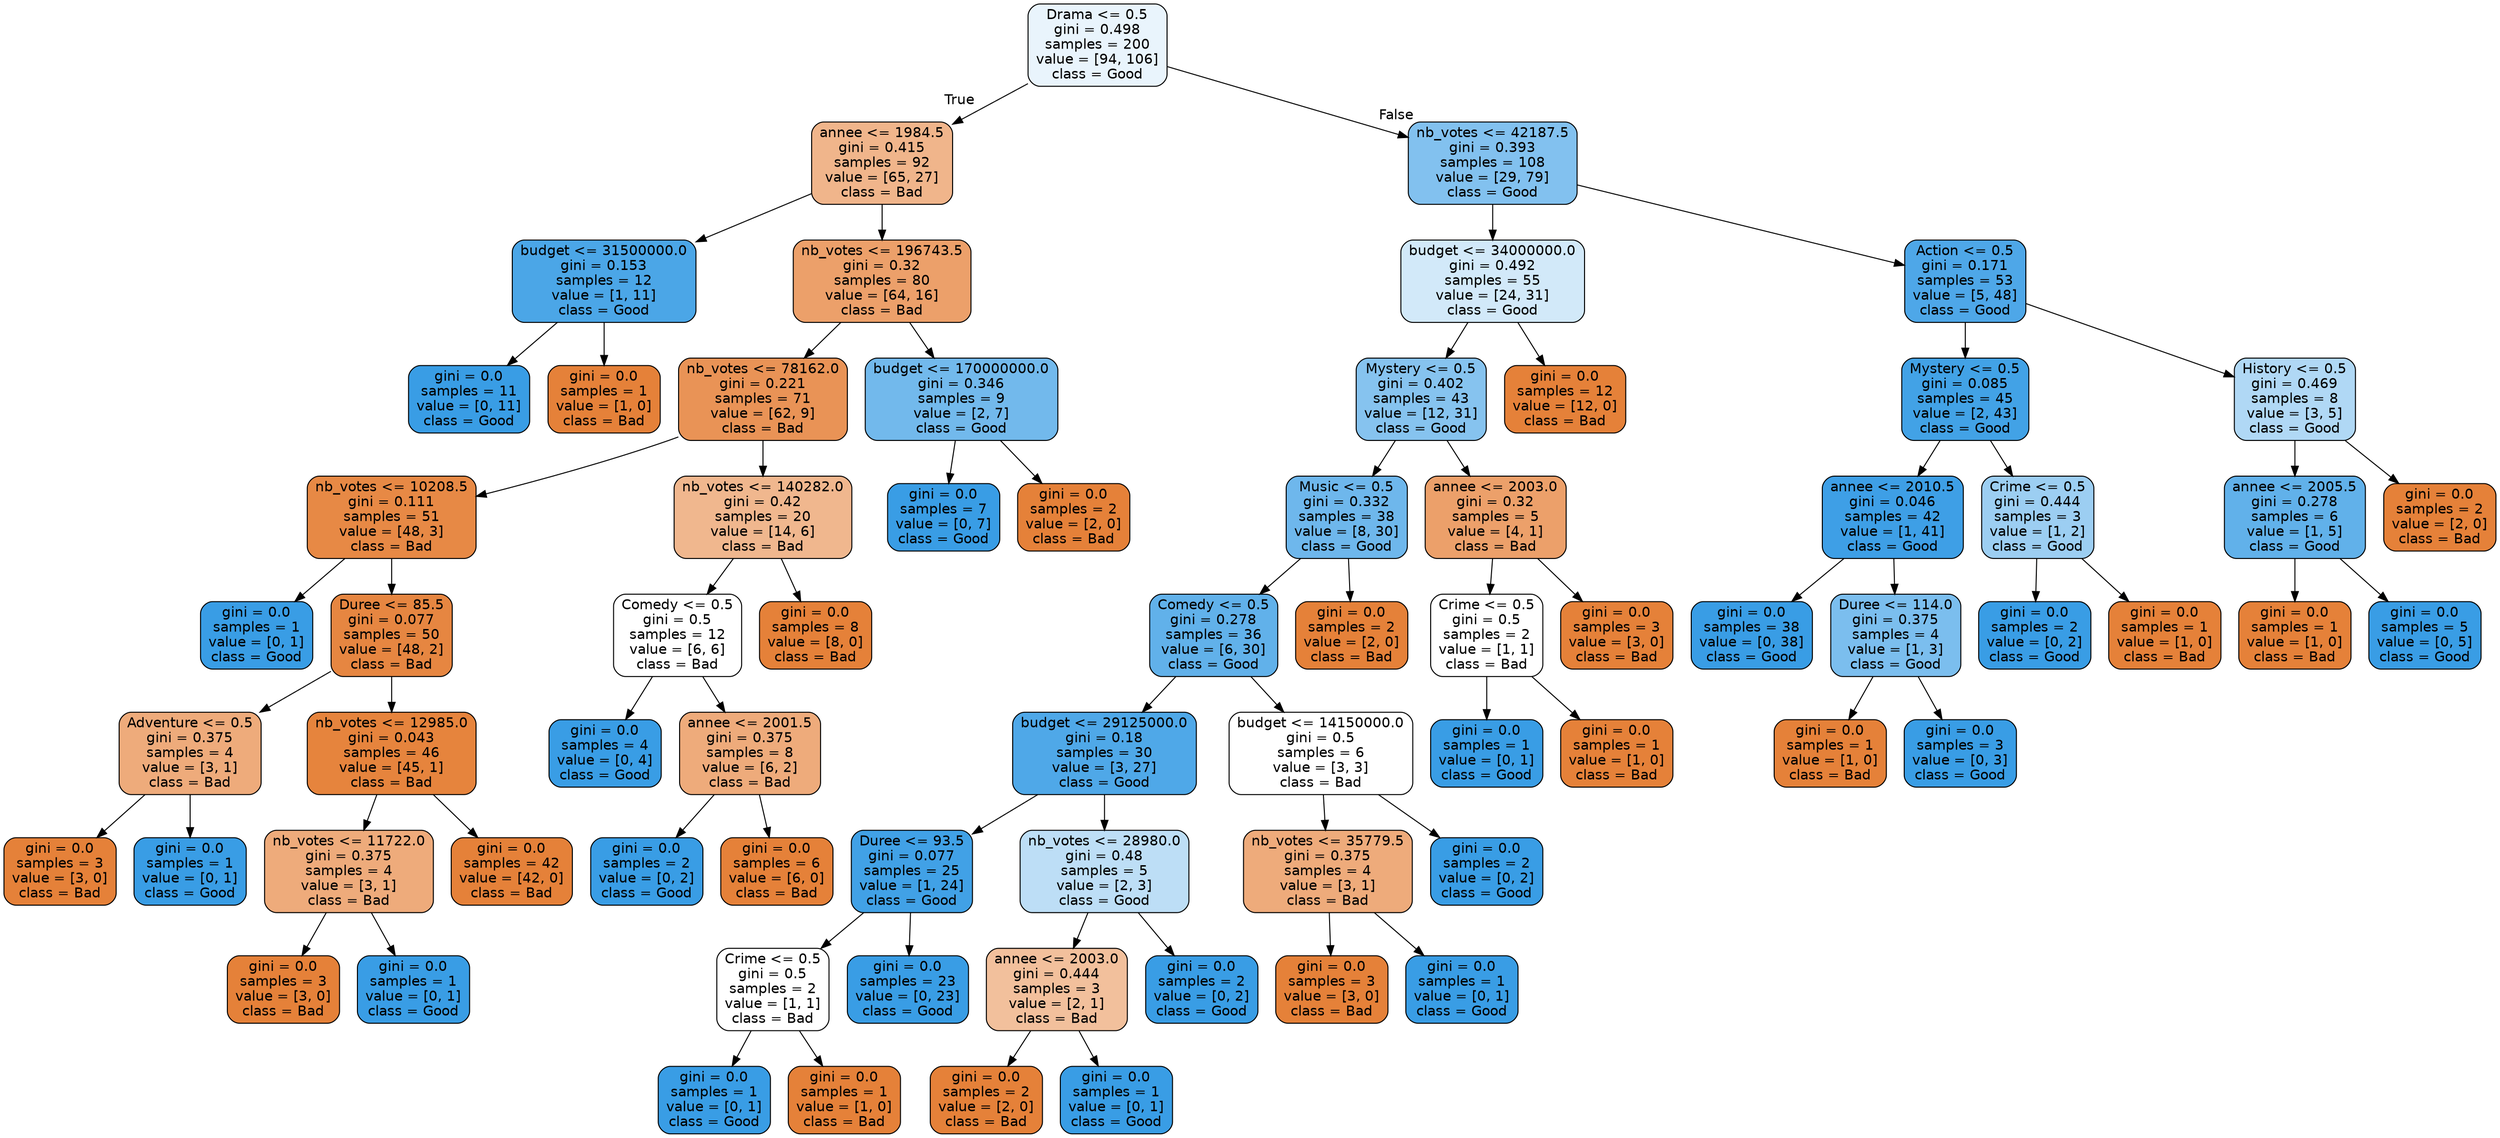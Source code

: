 digraph Tree {
node [shape=box, style="filled, rounded", color="black", fontname=helvetica] ;
edge [fontname=helvetica] ;
0 [label="Drama <= 0.5\ngini = 0.498\nsamples = 200\nvalue = [94, 106]\nclass = Good", fillcolor="#e9f4fc"] ;
1 [label="annee <= 1984.5\ngini = 0.415\nsamples = 92\nvalue = [65, 27]\nclass = Bad", fillcolor="#f0b58b"] ;
0 -> 1 [labeldistance=2.5, labelangle=45, headlabel="True"] ;
2 [label="budget <= 31500000.0\ngini = 0.153\nsamples = 12\nvalue = [1, 11]\nclass = Good", fillcolor="#4ba6e7"] ;
1 -> 2 ;
3 [label="gini = 0.0\nsamples = 11\nvalue = [0, 11]\nclass = Good", fillcolor="#399de5"] ;
2 -> 3 ;
4 [label="gini = 0.0\nsamples = 1\nvalue = [1, 0]\nclass = Bad", fillcolor="#e58139"] ;
2 -> 4 ;
5 [label="nb_votes <= 196743.5\ngini = 0.32\nsamples = 80\nvalue = [64, 16]\nclass = Bad", fillcolor="#eca06a"] ;
1 -> 5 ;
6 [label="nb_votes <= 78162.0\ngini = 0.221\nsamples = 71\nvalue = [62, 9]\nclass = Bad", fillcolor="#e99356"] ;
5 -> 6 ;
7 [label="nb_votes <= 10208.5\ngini = 0.111\nsamples = 51\nvalue = [48, 3]\nclass = Bad", fillcolor="#e78945"] ;
6 -> 7 ;
8 [label="gini = 0.0\nsamples = 1\nvalue = [0, 1]\nclass = Good", fillcolor="#399de5"] ;
7 -> 8 ;
9 [label="Duree <= 85.5\ngini = 0.077\nsamples = 50\nvalue = [48, 2]\nclass = Bad", fillcolor="#e68641"] ;
7 -> 9 ;
10 [label="Adventure <= 0.5\ngini = 0.375\nsamples = 4\nvalue = [3, 1]\nclass = Bad", fillcolor="#eeab7b"] ;
9 -> 10 ;
11 [label="gini = 0.0\nsamples = 3\nvalue = [3, 0]\nclass = Bad", fillcolor="#e58139"] ;
10 -> 11 ;
12 [label="gini = 0.0\nsamples = 1\nvalue = [0, 1]\nclass = Good", fillcolor="#399de5"] ;
10 -> 12 ;
13 [label="nb_votes <= 12985.0\ngini = 0.043\nsamples = 46\nvalue = [45, 1]\nclass = Bad", fillcolor="#e6843d"] ;
9 -> 13 ;
14 [label="nb_votes <= 11722.0\ngini = 0.375\nsamples = 4\nvalue = [3, 1]\nclass = Bad", fillcolor="#eeab7b"] ;
13 -> 14 ;
15 [label="gini = 0.0\nsamples = 3\nvalue = [3, 0]\nclass = Bad", fillcolor="#e58139"] ;
14 -> 15 ;
16 [label="gini = 0.0\nsamples = 1\nvalue = [0, 1]\nclass = Good", fillcolor="#399de5"] ;
14 -> 16 ;
17 [label="gini = 0.0\nsamples = 42\nvalue = [42, 0]\nclass = Bad", fillcolor="#e58139"] ;
13 -> 17 ;
18 [label="nb_votes <= 140282.0\ngini = 0.42\nsamples = 20\nvalue = [14, 6]\nclass = Bad", fillcolor="#f0b78e"] ;
6 -> 18 ;
19 [label="Comedy <= 0.5\ngini = 0.5\nsamples = 12\nvalue = [6, 6]\nclass = Bad", fillcolor="#ffffff"] ;
18 -> 19 ;
20 [label="gini = 0.0\nsamples = 4\nvalue = [0, 4]\nclass = Good", fillcolor="#399de5"] ;
19 -> 20 ;
21 [label="annee <= 2001.5\ngini = 0.375\nsamples = 8\nvalue = [6, 2]\nclass = Bad", fillcolor="#eeab7b"] ;
19 -> 21 ;
22 [label="gini = 0.0\nsamples = 2\nvalue = [0, 2]\nclass = Good", fillcolor="#399de5"] ;
21 -> 22 ;
23 [label="gini = 0.0\nsamples = 6\nvalue = [6, 0]\nclass = Bad", fillcolor="#e58139"] ;
21 -> 23 ;
24 [label="gini = 0.0\nsamples = 8\nvalue = [8, 0]\nclass = Bad", fillcolor="#e58139"] ;
18 -> 24 ;
25 [label="budget <= 170000000.0\ngini = 0.346\nsamples = 9\nvalue = [2, 7]\nclass = Good", fillcolor="#72b9ec"] ;
5 -> 25 ;
26 [label="gini = 0.0\nsamples = 7\nvalue = [0, 7]\nclass = Good", fillcolor="#399de5"] ;
25 -> 26 ;
27 [label="gini = 0.0\nsamples = 2\nvalue = [2, 0]\nclass = Bad", fillcolor="#e58139"] ;
25 -> 27 ;
28 [label="nb_votes <= 42187.5\ngini = 0.393\nsamples = 108\nvalue = [29, 79]\nclass = Good", fillcolor="#82c1ef"] ;
0 -> 28 [labeldistance=2.5, labelangle=-45, headlabel="False"] ;
29 [label="budget <= 34000000.0\ngini = 0.492\nsamples = 55\nvalue = [24, 31]\nclass = Good", fillcolor="#d2e9f9"] ;
28 -> 29 ;
30 [label="Mystery <= 0.5\ngini = 0.402\nsamples = 43\nvalue = [12, 31]\nclass = Good", fillcolor="#86c3ef"] ;
29 -> 30 ;
31 [label="Music <= 0.5\ngini = 0.332\nsamples = 38\nvalue = [8, 30]\nclass = Good", fillcolor="#6eb7ec"] ;
30 -> 31 ;
32 [label="Comedy <= 0.5\ngini = 0.278\nsamples = 36\nvalue = [6, 30]\nclass = Good", fillcolor="#61b1ea"] ;
31 -> 32 ;
33 [label="budget <= 29125000.0\ngini = 0.18\nsamples = 30\nvalue = [3, 27]\nclass = Good", fillcolor="#4fa8e8"] ;
32 -> 33 ;
34 [label="Duree <= 93.5\ngini = 0.077\nsamples = 25\nvalue = [1, 24]\nclass = Good", fillcolor="#41a1e6"] ;
33 -> 34 ;
35 [label="Crime <= 0.5\ngini = 0.5\nsamples = 2\nvalue = [1, 1]\nclass = Bad", fillcolor="#ffffff"] ;
34 -> 35 ;
36 [label="gini = 0.0\nsamples = 1\nvalue = [0, 1]\nclass = Good", fillcolor="#399de5"] ;
35 -> 36 ;
37 [label="gini = 0.0\nsamples = 1\nvalue = [1, 0]\nclass = Bad", fillcolor="#e58139"] ;
35 -> 37 ;
38 [label="gini = 0.0\nsamples = 23\nvalue = [0, 23]\nclass = Good", fillcolor="#399de5"] ;
34 -> 38 ;
39 [label="nb_votes <= 28980.0\ngini = 0.48\nsamples = 5\nvalue = [2, 3]\nclass = Good", fillcolor="#bddef6"] ;
33 -> 39 ;
40 [label="annee <= 2003.0\ngini = 0.444\nsamples = 3\nvalue = [2, 1]\nclass = Bad", fillcolor="#f2c09c"] ;
39 -> 40 ;
41 [label="gini = 0.0\nsamples = 2\nvalue = [2, 0]\nclass = Bad", fillcolor="#e58139"] ;
40 -> 41 ;
42 [label="gini = 0.0\nsamples = 1\nvalue = [0, 1]\nclass = Good", fillcolor="#399de5"] ;
40 -> 42 ;
43 [label="gini = 0.0\nsamples = 2\nvalue = [0, 2]\nclass = Good", fillcolor="#399de5"] ;
39 -> 43 ;
44 [label="budget <= 14150000.0\ngini = 0.5\nsamples = 6\nvalue = [3, 3]\nclass = Bad", fillcolor="#ffffff"] ;
32 -> 44 ;
45 [label="nb_votes <= 35779.5\ngini = 0.375\nsamples = 4\nvalue = [3, 1]\nclass = Bad", fillcolor="#eeab7b"] ;
44 -> 45 ;
46 [label="gini = 0.0\nsamples = 3\nvalue = [3, 0]\nclass = Bad", fillcolor="#e58139"] ;
45 -> 46 ;
47 [label="gini = 0.0\nsamples = 1\nvalue = [0, 1]\nclass = Good", fillcolor="#399de5"] ;
45 -> 47 ;
48 [label="gini = 0.0\nsamples = 2\nvalue = [0, 2]\nclass = Good", fillcolor="#399de5"] ;
44 -> 48 ;
49 [label="gini = 0.0\nsamples = 2\nvalue = [2, 0]\nclass = Bad", fillcolor="#e58139"] ;
31 -> 49 ;
50 [label="annee <= 2003.0\ngini = 0.32\nsamples = 5\nvalue = [4, 1]\nclass = Bad", fillcolor="#eca06a"] ;
30 -> 50 ;
51 [label="Crime <= 0.5\ngini = 0.5\nsamples = 2\nvalue = [1, 1]\nclass = Bad", fillcolor="#ffffff"] ;
50 -> 51 ;
52 [label="gini = 0.0\nsamples = 1\nvalue = [0, 1]\nclass = Good", fillcolor="#399de5"] ;
51 -> 52 ;
53 [label="gini = 0.0\nsamples = 1\nvalue = [1, 0]\nclass = Bad", fillcolor="#e58139"] ;
51 -> 53 ;
54 [label="gini = 0.0\nsamples = 3\nvalue = [3, 0]\nclass = Bad", fillcolor="#e58139"] ;
50 -> 54 ;
55 [label="gini = 0.0\nsamples = 12\nvalue = [12, 0]\nclass = Bad", fillcolor="#e58139"] ;
29 -> 55 ;
56 [label="Action <= 0.5\ngini = 0.171\nsamples = 53\nvalue = [5, 48]\nclass = Good", fillcolor="#4ea7e8"] ;
28 -> 56 ;
57 [label="Mystery <= 0.5\ngini = 0.085\nsamples = 45\nvalue = [2, 43]\nclass = Good", fillcolor="#42a2e6"] ;
56 -> 57 ;
58 [label="annee <= 2010.5\ngini = 0.046\nsamples = 42\nvalue = [1, 41]\nclass = Good", fillcolor="#3e9fe6"] ;
57 -> 58 ;
59 [label="gini = 0.0\nsamples = 38\nvalue = [0, 38]\nclass = Good", fillcolor="#399de5"] ;
58 -> 59 ;
60 [label="Duree <= 114.0\ngini = 0.375\nsamples = 4\nvalue = [1, 3]\nclass = Good", fillcolor="#7bbeee"] ;
58 -> 60 ;
61 [label="gini = 0.0\nsamples = 1\nvalue = [1, 0]\nclass = Bad", fillcolor="#e58139"] ;
60 -> 61 ;
62 [label="gini = 0.0\nsamples = 3\nvalue = [0, 3]\nclass = Good", fillcolor="#399de5"] ;
60 -> 62 ;
63 [label="Crime <= 0.5\ngini = 0.444\nsamples = 3\nvalue = [1, 2]\nclass = Good", fillcolor="#9ccef2"] ;
57 -> 63 ;
64 [label="gini = 0.0\nsamples = 2\nvalue = [0, 2]\nclass = Good", fillcolor="#399de5"] ;
63 -> 64 ;
65 [label="gini = 0.0\nsamples = 1\nvalue = [1, 0]\nclass = Bad", fillcolor="#e58139"] ;
63 -> 65 ;
66 [label="History <= 0.5\ngini = 0.469\nsamples = 8\nvalue = [3, 5]\nclass = Good", fillcolor="#b0d8f5"] ;
56 -> 66 ;
67 [label="annee <= 2005.5\ngini = 0.278\nsamples = 6\nvalue = [1, 5]\nclass = Good", fillcolor="#61b1ea"] ;
66 -> 67 ;
68 [label="gini = 0.0\nsamples = 1\nvalue = [1, 0]\nclass = Bad", fillcolor="#e58139"] ;
67 -> 68 ;
69 [label="gini = 0.0\nsamples = 5\nvalue = [0, 5]\nclass = Good", fillcolor="#399de5"] ;
67 -> 69 ;
70 [label="gini = 0.0\nsamples = 2\nvalue = [2, 0]\nclass = Bad", fillcolor="#e58139"] ;
66 -> 70 ;
}